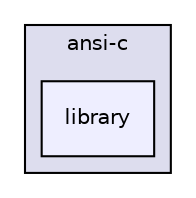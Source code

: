 digraph "/home/runner/work/cbmc-documentation/cbmc-documentation/src/ansi-c/library" {
  bgcolor=transparent;
  compound=true
  node [ fontsize="10", fontname="Helvetica"];
  edge [ labelfontsize="10", labelfontname="Helvetica"];
  subgraph clusterdir_f88182c44268ef6b082d02d66ccc5f99 {
    graph [ bgcolor="#ddddee", pencolor="black", label="ansi-c" fontname="Helvetica", fontsize="10", URL="dir_f88182c44268ef6b082d02d66ccc5f99.html"]
  dir_cc2afaf2c956dbb07175fffeb8930b5f [shape=box, label="library", style="filled", fillcolor="#eeeeff", pencolor="black", URL="dir_cc2afaf2c956dbb07175fffeb8930b5f.html"];
  }
}
